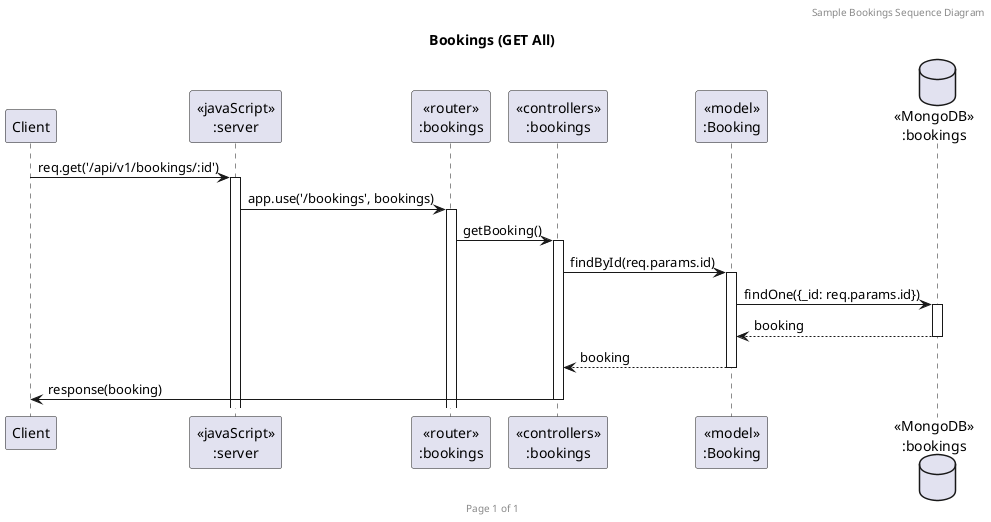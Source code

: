 @startuml  Campground (GET All)

header Sample Bookings Sequence Diagram
footer Page %page% of %lastpage%
title "Bookings (GET All)"

participant "Client" as client
participant "<<javaScript>>\n:server" as server
participant "<<router>>\n:bookings" as routerBookings
participant "<<controllers>>\n:bookings" as controllersBookings
participant "<<model>>\n:Booking" as modelBookings
database "<<MongoDB>>\n:bookings" as BookingsDatabase

client->server ++: req.get('/api/v1/bookings/:id')
server->routerBookings ++: app.use('/bookings', bookings)
routerBookings -> controllersBookings ++: getBooking()
controllersBookings->modelBookings ++: findById(req.params.id)
modelBookings ->BookingsDatabase ++: findOne({_id: req.params.id})
BookingsDatabase --> modelBookings --: booking
controllersBookings <-- modelBookings --: booking
controllersBookings->client --: response(booking)

@enduml